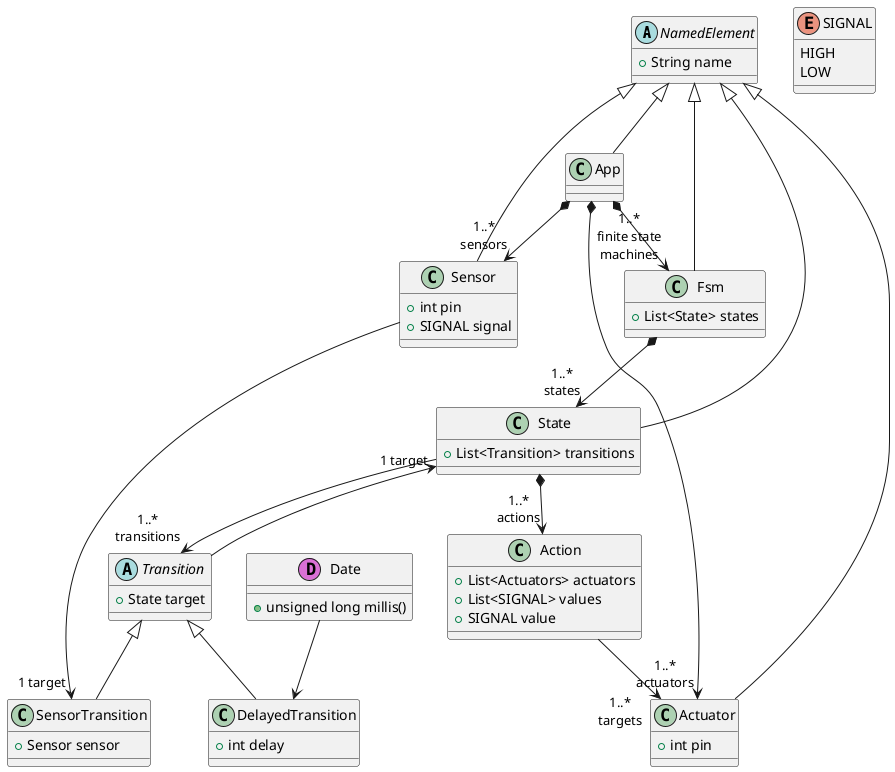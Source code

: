 @startuml

abstract class NamedElement {
 + String name
}



class App 

class Sensor {
  + int pin
  + SIGNAL signal
}

class Actuator {
  + int pin
}

class State {
  + List<Transition> transitions
}

class Action {
  + List<Actuators> actuators
  + List<SIGNAL> values
  + SIGNAL value
}

class Date << (D,orchid) >>

class Date {
  + unsigned long millis()
}

Date --> DelayedTransition

abstract class Transition {
+ State target
}

class DelayedTransition  {
  + int delay
}

class SensorTransition {
  + Sensor sensor
}

class Fsm {
  + List<State> states
}


enum SIGNAL {
    HIGH
    LOW
}
  
Transition <|-- DelayedTransition
Transition <|-- SensorTransition



NamedElement <|-- App
NamedElement <|-- Actuator
NamedElement <|-- State
NamedElement <|-- Fsm
NamedElement <|-- Sensor

App *--> "1..*\nsensors" Sensor
App *--> "1..*\nfinite state\nmachines" Fsm
Fsm *--> "1..*\nstates" State
App *--> "1..*\nactuators" Actuator
State *--> "1..*\nactions" Action
State --> "1..*\ntransitions" Transition
Action --> "1..*\ntargets" Actuator
Transition --> "1 target" State
Sensor --> "1 target" SensorTransition

@enduml